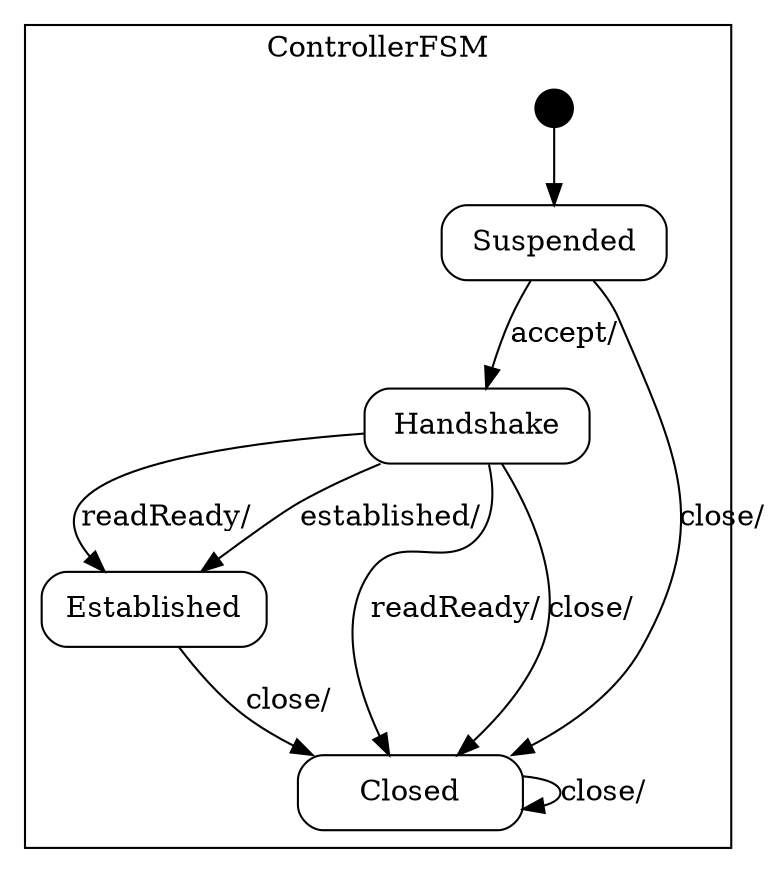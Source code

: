 digraph Controller {

    node
        [shape=Mrecord width=1.5];

    subgraph cluster_ControllerFSM {

        label="ControllerFSM";

        //
        // States (Nodes)
        //

        "ControllerFSM::Suspended"
            [label="{Suspended}"];

        "ControllerFSM::Handshake"
            [label="{Handshake}"];

        "ControllerFSM::Established"
            [label="{Established}"];

        "ControllerFSM::Closed"
            [label="{Closed}"];

        "%start"
            [label="" shape=circle style=filled fillcolor=black width=0.25];

        //
        // Transitions (Edges)
        //

        "ControllerFSM::Suspended" -> "ControllerFSM::Handshake"
            [label="accept/\l"];

        "ControllerFSM::Suspended" -> "ControllerFSM::Closed"
            [label="close/\l"];

        "ControllerFSM::Handshake" -> "ControllerFSM::Closed"
            [label="readReady/\l"];

        "ControllerFSM::Handshake" -> "ControllerFSM::Established"
            [label="readReady/\l"];

        "ControllerFSM::Handshake" -> "ControllerFSM::Established"
            [label="established/\l"];

        "ControllerFSM::Handshake" -> "ControllerFSM::Closed"
            [label="close/\l"];

        "ControllerFSM::Established" -> "ControllerFSM::Closed"
            [label="close/\l"];

        "ControllerFSM::Closed" -> "ControllerFSM::Closed"
            [label="close/\l"];

        "%start" -> "ControllerFSM::Suspended"
    }

}
